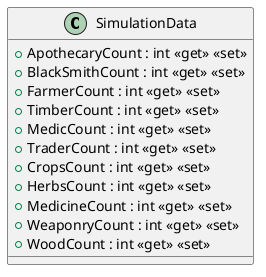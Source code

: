 @startuml
class SimulationData {
    + ApothecaryCount : int <<get>> <<set>>
    + BlackSmithCount : int <<get>> <<set>>
    + FarmerCount : int <<get>> <<set>>
    + TimberCount : int <<get>> <<set>>
    + MedicCount : int <<get>> <<set>>
    + TraderCount : int <<get>> <<set>>
    + CropsCount : int <<get>> <<set>>
    + HerbsCount : int <<get>> <<set>>
    + MedicineCount : int <<get>> <<set>>
    + WeaponryCount : int <<get>> <<set>>
    + WoodCount : int <<get>> <<set>>
}
@enduml
